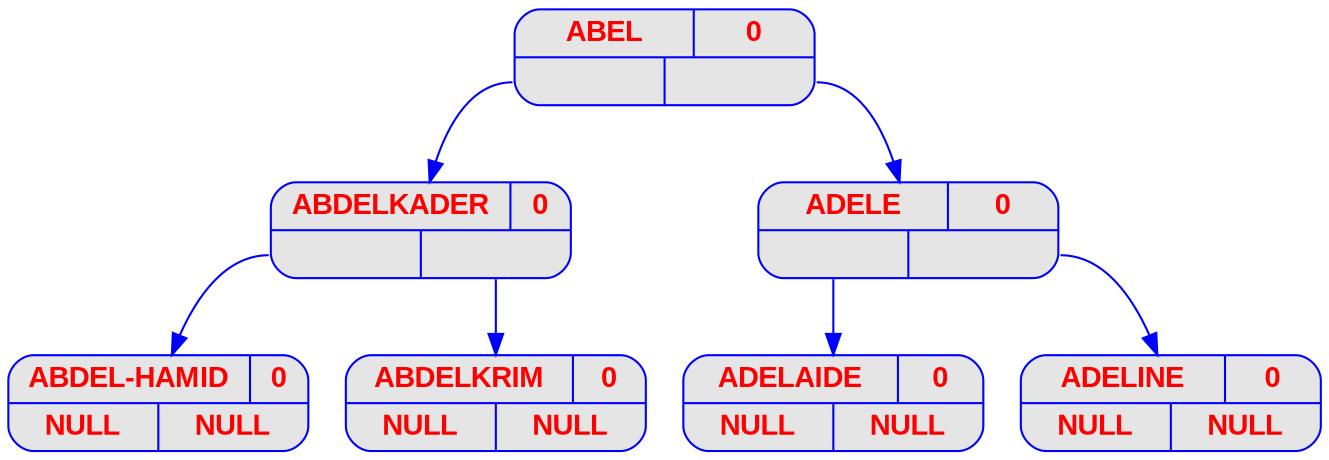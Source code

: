 digraph displayAVL {
	node [
		fontname  = "Arial bold" 
		fontsize  = "14"
		fontcolor = "red"
		style     = "rounded, filled"
		shape     = "record"
		fillcolor = "grey90"
		color     = "blue"
		width     = "2"
	]

	edge [
		color     = "blue"
	]

	"ABEL
" [label = "{{<c> ABEL
 | <b> 0} | { <g> | <d>}}"];
	"ABEL
":g -> "ABDELKADER
";
	"ABDELKADER
" [label = "{{<c> ABDELKADER
 | <b> 0} | { <g> | <d>}}"];
	"ABDELKADER
":g -> "ABDEL-HAMID
";
	"ABDEL-HAMID
" [label = "{{<c> ABDEL-HAMID
 | <b> 0} | { <g> | <d>}}"];
	"ABDEL-HAMID
" [label = "{{<c> ABDEL-HAMID
 | <b> 0} | { <g> NULL | <d> NULL}}"];
	"ABDELKADER
":d -> "ABDELKRIM
";
	"ABDELKRIM
" [label = "{{<c> ABDELKRIM
 | <b> 0} | { <g> | <d>}}"];
	"ABDELKRIM
" [label = "{{<c> ABDELKRIM
 | <b> 0} | { <g> NULL | <d> NULL}}"];
	"ABEL
":d -> "ADELE
";
	"ADELE
" [label = "{{<c> ADELE
 | <b> 0} | { <g> | <d>}}"];
	"ADELE
":g -> "ADELAIDE
";
	"ADELAIDE
" [label = "{{<c> ADELAIDE
 | <b> 0} | { <g> | <d>}}"];
	"ADELAIDE
" [label = "{{<c> ADELAIDE
 | <b> 0} | { <g> NULL | <d> NULL}}"];
	"ADELE
":d -> "ADELINE
";
	"ADELINE
" [label = "{{<c> ADELINE
 | <b> 0} | { <g> | <d>}}"];
	"ADELINE
" [label = "{{<c> ADELINE
 | <b> 0} | { <g> NULL | <d> NULL}}"];
}
